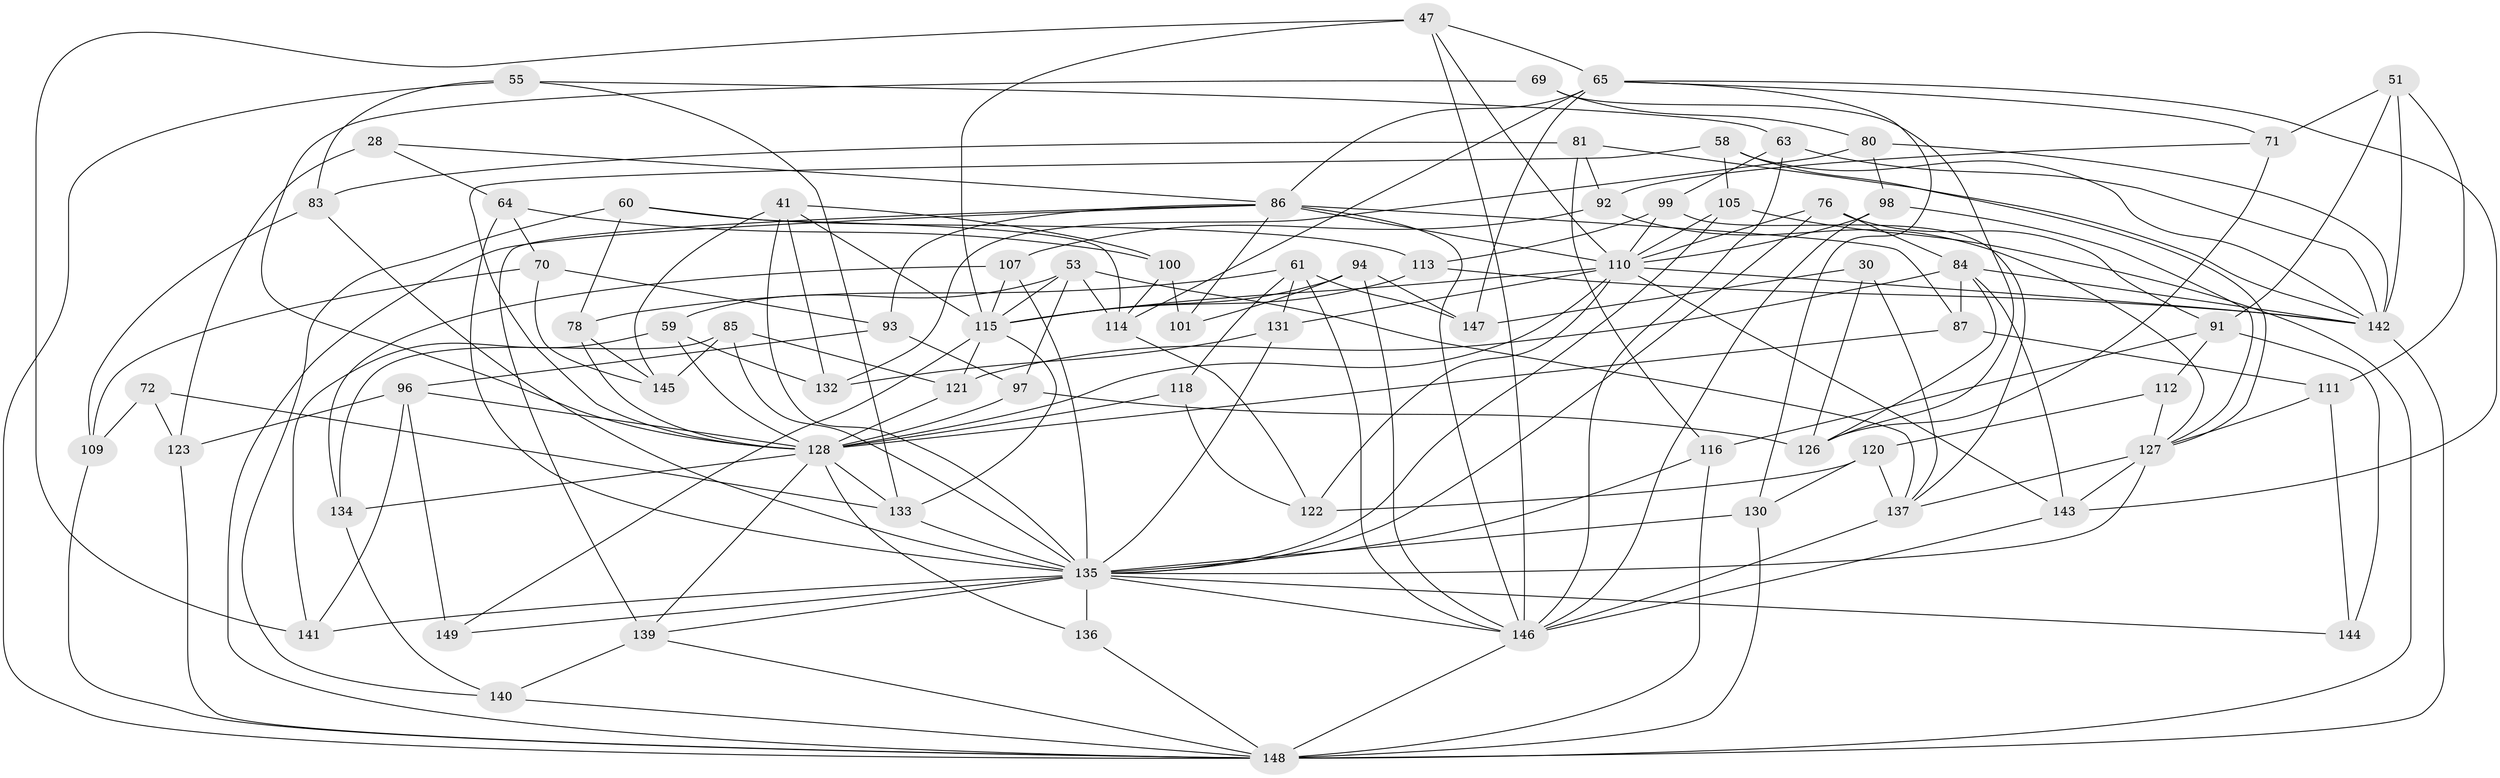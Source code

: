 // original degree distribution, {4: 1.0}
// Generated by graph-tools (version 1.1) at 2025/59/03/09/25 04:59:09]
// undirected, 74 vertices, 185 edges
graph export_dot {
graph [start="1"]
  node [color=gray90,style=filled];
  28;
  30;
  41 [super="+6"];
  47 [super="+45"];
  51;
  53 [super="+44"];
  55;
  58;
  59;
  60;
  61 [super="+20"];
  63;
  64;
  65 [super="+14+23"];
  69;
  70;
  71;
  72;
  76;
  78;
  80;
  81;
  83;
  84 [super="+43"];
  85;
  86 [super="+31+42"];
  87;
  91 [super="+36"];
  92;
  93;
  94;
  96 [super="+75"];
  97;
  98;
  99;
  100 [super="+74"];
  101;
  105;
  107;
  109;
  110 [super="+82+95+108"];
  111;
  112;
  113;
  114 [super="+34"];
  115 [super="+25+89+38"];
  116;
  118;
  120 [super="+24"];
  121;
  122;
  123 [super="+52"];
  126 [super="+21"];
  127 [super="+88"];
  128 [super="+17+18+125"];
  130;
  131;
  132;
  133 [super="+117"];
  134;
  135 [super="+48+129+90+56"];
  136 [super="+102+119"];
  137 [super="+2+62"];
  139 [super="+8+79"];
  140;
  141;
  142 [super="+54"];
  143 [super="+138"];
  144;
  145;
  146 [super="+106"];
  147;
  148 [super="+39+103+73+124"];
  149;
  28 -- 64;
  28 -- 123 [weight=2];
  28 -- 86;
  30 -- 147;
  30 -- 126 [weight=2];
  30 -- 137;
  41 -- 100 [weight=2];
  41 -- 115;
  41 -- 145;
  41 -- 132;
  41 -- 135;
  47 -- 65 [weight=2];
  47 -- 141;
  47 -- 146;
  47 -- 110;
  47 -- 115;
  51 -- 91;
  51 -- 71;
  51 -- 111;
  51 -- 142;
  53 -- 97;
  53 -- 114 [weight=2];
  53 -- 59;
  53 -- 137;
  53 -- 115;
  55 -- 83;
  55 -- 133;
  55 -- 63;
  55 -- 148;
  58 -- 105;
  58 -- 128;
  58 -- 127;
  58 -- 142;
  59 -- 141;
  59 -- 132;
  59 -- 128;
  60 -- 140;
  60 -- 78;
  60 -- 113;
  60 -- 114;
  61 -- 131;
  61 -- 147;
  61 -- 118;
  61 -- 78;
  61 -- 146 [weight=2];
  63 -- 99;
  63 -- 146;
  63 -- 142;
  64 -- 70;
  64 -- 135;
  64 -- 100;
  65 -- 143;
  65 -- 147;
  65 -- 130;
  65 -- 71;
  65 -- 86;
  65 -- 114;
  69 -- 80;
  69 -- 126;
  69 -- 128 [weight=2];
  70 -- 145;
  70 -- 109;
  70 -- 93;
  71 -- 92;
  71 -- 126;
  72 -- 133;
  72 -- 109;
  72 -- 123 [weight=2];
  76 -- 84;
  76 -- 91;
  76 -- 110;
  76 -- 135;
  78 -- 145;
  78 -- 128;
  80 -- 98;
  80 -- 132;
  80 -- 142;
  81 -- 92;
  81 -- 116;
  81 -- 83;
  81 -- 142;
  83 -- 109;
  83 -- 135;
  84 -- 121;
  84 -- 87;
  84 -- 126;
  84 -- 142;
  84 -- 143;
  85 -- 145;
  85 -- 134;
  85 -- 121;
  85 -- 135;
  86 -- 146 [weight=3];
  86 -- 93;
  86 -- 139 [weight=3];
  86 -- 101;
  86 -- 87;
  86 -- 110 [weight=2];
  86 -- 148;
  87 -- 111;
  87 -- 128;
  91 -- 116;
  91 -- 144 [weight=2];
  91 -- 112;
  92 -- 107;
  92 -- 127;
  93 -- 97;
  93 -- 96;
  94 -- 147;
  94 -- 101;
  94 -- 115;
  94 -- 146;
  96 -- 149 [weight=2];
  96 -- 141;
  96 -- 123;
  96 -- 128;
  97 -- 126;
  97 -- 128;
  98 -- 146;
  98 -- 110;
  98 -- 127;
  99 -- 137;
  99 -- 113;
  99 -- 110;
  100 -- 101 [weight=2];
  100 -- 114;
  105 -- 110;
  105 -- 148;
  105 -- 135;
  107 -- 134;
  107 -- 115;
  107 -- 135;
  109 -- 148;
  110 -- 128 [weight=3];
  110 -- 131;
  110 -- 143;
  110 -- 115;
  110 -- 122;
  110 -- 142 [weight=2];
  111 -- 144;
  111 -- 127;
  112 -- 127;
  112 -- 120 [weight=2];
  113 -- 115;
  113 -- 142;
  114 -- 122;
  115 -- 121;
  115 -- 149;
  115 -- 133;
  116 -- 135;
  116 -- 148;
  118 -- 122;
  118 -- 128 [weight=2];
  120 -- 130;
  120 -- 137 [weight=2];
  120 -- 122;
  121 -- 128;
  123 -- 148;
  127 -- 137;
  127 -- 135 [weight=2];
  127 -- 143 [weight=2];
  128 -- 139 [weight=2];
  128 -- 134;
  128 -- 136 [weight=4];
  128 -- 133;
  130 -- 135;
  130 -- 148;
  131 -- 132;
  131 -- 135;
  133 -- 135 [weight=2];
  134 -- 140;
  135 -- 136 [weight=4];
  135 -- 146 [weight=2];
  135 -- 139;
  135 -- 141;
  135 -- 149;
  135 -- 144;
  136 -- 148 [weight=2];
  137 -- 146 [weight=2];
  139 -- 140;
  139 -- 148;
  140 -- 148;
  142 -- 148 [weight=3];
  143 -- 146;
  146 -- 148 [weight=2];
}
